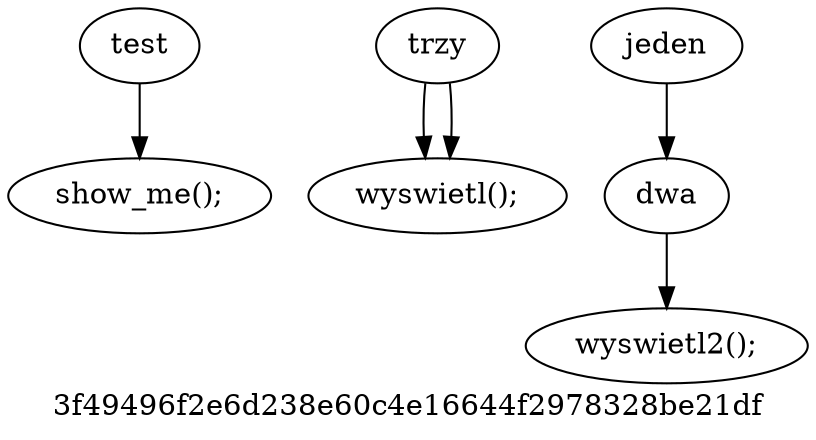 digraph files_graph
{
label = "3f49496f2e6d238e60c4e16644f2978328be21df"
"test"->"show_me();" H
"trzy"->"wyswietl();" H
"jeden"->"dwa"->"wyswietl2();" H
"trzy"->"wyswietl();" H
}